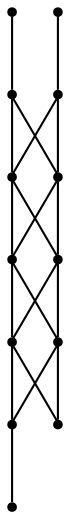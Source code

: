 graph {
  node [shape=point,comment="{\"directed\":false,\"doi\":\"10.1007/978-3-319-27261-0_35\",\"figure\":\"2\"}"]

  v0 [pos="1233.863298168348,1969.4211139983354"]
  v1 [pos="823.9812600661403,2027.7286574438563"]
  v2 [pos="1643.7557011826402,1911.109532737777"]
  v3 [pos="1064.0861653968432,2027.7286574438558"]
  v4 [pos="894.3102090110657,2086.0339753220337"]
  v5 [pos="993.7624624963778,2086.0339753220337"]
  v6 [pos="923.4419072225885,2144.346764747721"]
  v7 [pos="964.632862702639,2144.346764747721"]
  v8 [pos="935.502134214486,2202.654308193242"]
  v9 [pos="952.5694562898564,2202.654308193242"]
  v10 [pos="947.5686882539446,2260.9639500308294"]
  v11 [pos="654.2115194481928,1969.4211139983354"]
  v12 [pos="244.31912438245263,1911.109532737777"]

  v0 -- v1 [id="-1",pos="1233.863298168348,1969.4211139983354 823.9812600661403,2027.7286574438563 823.9812600661403,2027.7286574438563 823.9812600661403,2027.7286574438563"]
  v12 -- v11 [id="-2",pos="244.31912438245263,1911.109532737777 654.2115194481928,1969.4211139983354 654.2115194481928,1969.4211139983354 654.2115194481928,1969.4211139983354"]
  v11 -- v3 [id="-3",pos="654.2115194481928,1969.4211139983354 1064.0861653968432,2027.7286574438558 1064.0861653968432,2027.7286574438558 1064.0861653968432,2027.7286574438558"]
  v11 -- v1 [id="-4",pos="654.2115194481928,1969.4211139983354 823.9812600661403,2027.7286574438563 823.9812600661403,2027.7286574438563 823.9812600661403,2027.7286574438563"]
  v1 -- v5 [id="-5",pos="823.9812600661403,2027.7286574438563 993.7624624963778,2086.0339753220337 993.7624624963778,2086.0339753220337 993.7624624963778,2086.0339753220337"]
  v1 -- v4 [id="-6",pos="823.9812600661403,2027.7286574438563 894.3102090110657,2086.0339753220337 894.3102090110657,2086.0339753220337 894.3102090110657,2086.0339753220337"]
  v4 -- v7 [id="-7",pos="894.3102090110657,2086.0339753220337 964.632862702639,2144.346764747721 964.632862702639,2144.346764747721 964.632862702639,2144.346764747721"]
  v4 -- v6 [id="-8",pos="894.3102090110657,2086.0339753220337 923.4419072225885,2144.346764747721 923.4419072225885,2144.346764747721 923.4419072225885,2144.346764747721"]
  v6 -- v9 [id="-9",pos="923.4419072225885,2144.346764747721 952.5694562898564,2202.654308193242 952.5694562898564,2202.654308193242 952.5694562898564,2202.654308193242"]
  v6 -- v8 [id="-10",pos="923.4419072225885,2144.346764747721 935.502134214486,2202.654308193242 935.502134214486,2202.654308193242 935.502134214486,2202.654308193242"]
  v8 -- v10 [id="-11",pos="935.502134214486,2202.654308193242 947.5686882539446,2260.9639500308294 947.5686882539446,2260.9639500308294 947.5686882539446,2260.9639500308294"]
  v7 -- v9 [id="-12",pos="964.632862702639,2144.346764747721 952.5694562898564,2202.654308193242 952.5694562898564,2202.654308193242 952.5694562898564,2202.654308193242"]
  v5 -- v7 [id="-14",pos="993.7624624963778,2086.0339753220337 964.632862702639,2144.346764747721 964.632862702639,2144.346764747721 964.632862702639,2144.346764747721"]
  v7 -- v8 [id="-15",pos="964.632862702639,2144.346764747721 935.502134214486,2202.654308193242 935.502134214486,2202.654308193242 935.502134214486,2202.654308193242"]
  v3 -- v5 [id="-16",pos="1064.0861653968432,2027.7286574438558 993.7624624963778,2086.0339753220337 993.7624624963778,2086.0339753220337 993.7624624963778,2086.0339753220337"]
  v5 -- v6 [id="-17",pos="993.7624624963778,2086.0339753220337 923.4419072225885,2144.346764747721 923.4419072225885,2144.346764747721 923.4419072225885,2144.346764747721"]
  v0 -- v3 [id="-18",pos="1233.863298168348,1969.4211139983354 1064.0861653968432,2027.7286574438558 1064.0861653968432,2027.7286574438558 1064.0861653968432,2027.7286574438558"]
  v3 -- v4 [id="-19",pos="1064.0861653968432,2027.7286574438558 894.3102090110657,2086.0339753220337 894.3102090110657,2086.0339753220337 894.3102090110657,2086.0339753220337"]
  v2 -- v0 [id="-20",pos="1643.7557011826402,1911.109532737777 1233.863298168348,1969.4211139983354 1233.863298168348,1969.4211139983354 1233.863298168348,1969.4211139983354"]
}